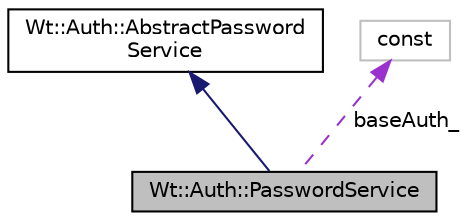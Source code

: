 digraph "Wt::Auth::PasswordService"
{
 // LATEX_PDF_SIZE
  edge [fontname="Helvetica",fontsize="10",labelfontname="Helvetica",labelfontsize="10"];
  node [fontname="Helvetica",fontsize="10",shape=record];
  Node1 [label="Wt::Auth::PasswordService",height=0.2,width=0.4,color="black", fillcolor="grey75", style="filled", fontcolor="black",tooltip="Password authentication service."];
  Node2 -> Node1 [dir="back",color="midnightblue",fontsize="10",style="solid",fontname="Helvetica"];
  Node2 [label="Wt::Auth::AbstractPassword\lService",height=0.2,width=0.4,color="black", fillcolor="white", style="filled",URL="$classWt_1_1Auth_1_1AbstractPasswordService.html",tooltip="Abstract password authentication service."];
  Node3 -> Node1 [dir="back",color="darkorchid3",fontsize="10",style="dashed",label=" baseAuth_" ,fontname="Helvetica"];
  Node3 [label="const",height=0.2,width=0.4,color="grey75", fillcolor="white", style="filled",tooltip=" "];
}
